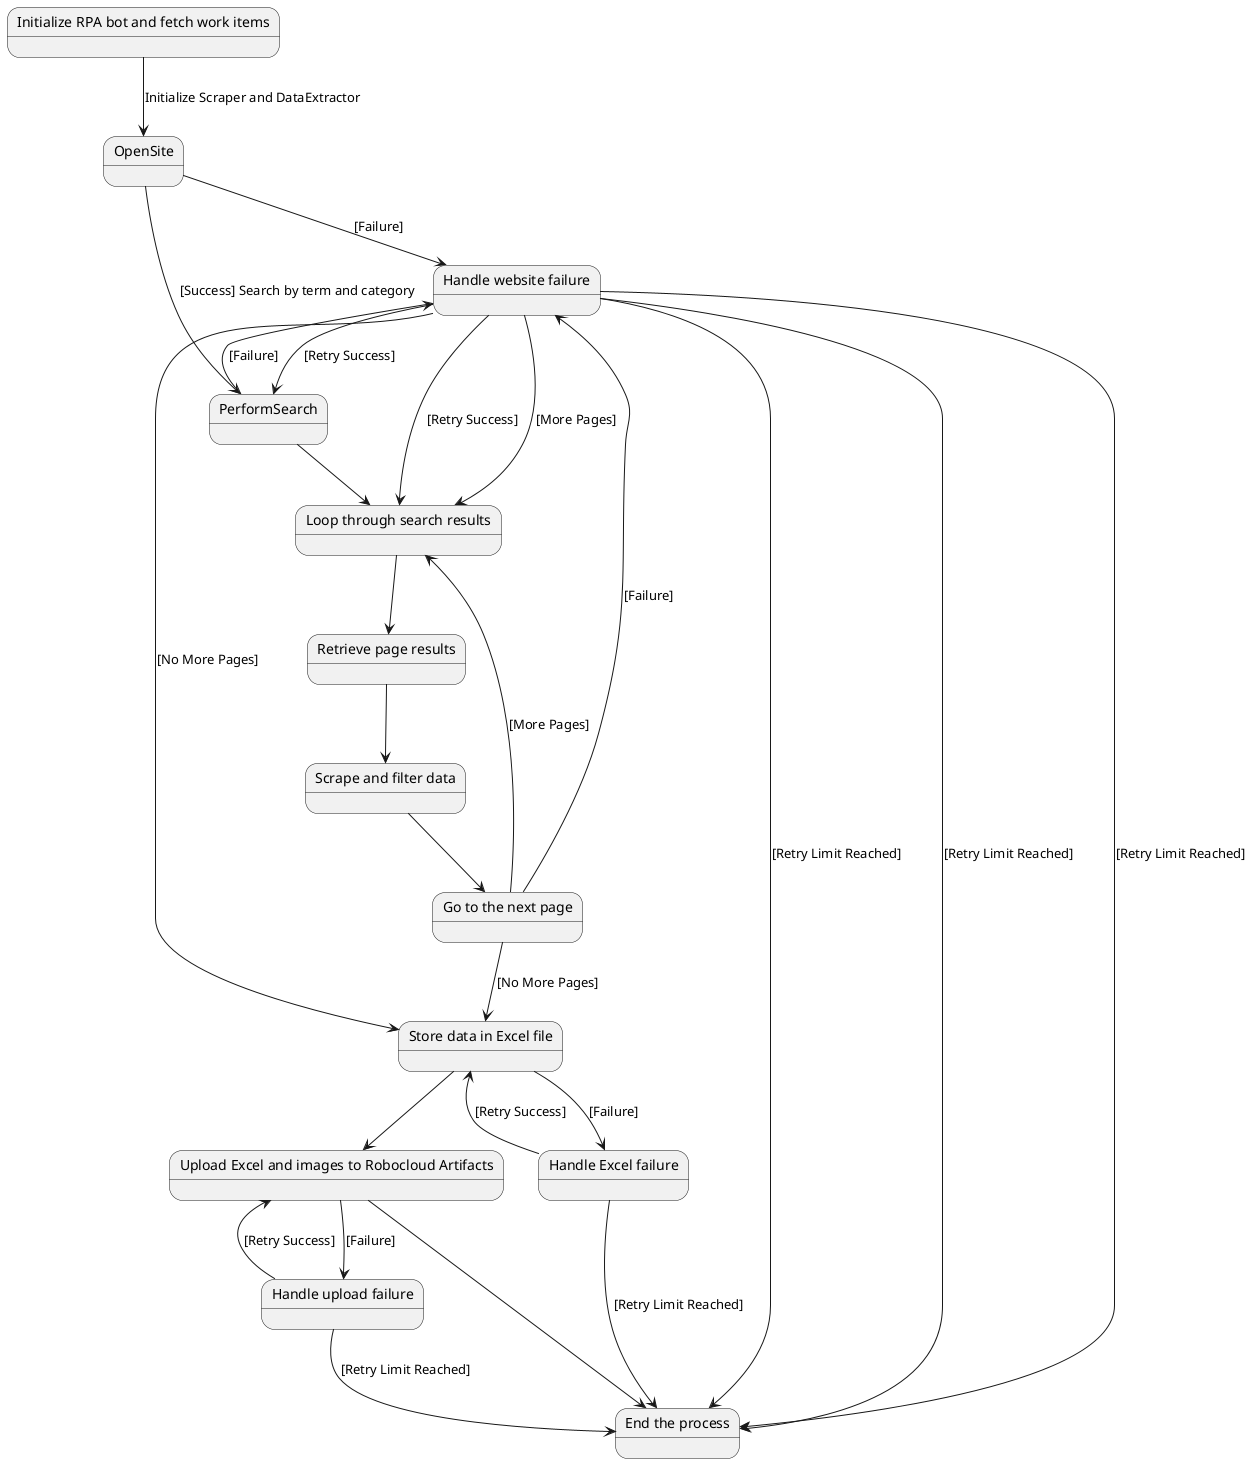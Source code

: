 @startuml NewsScraper
!define RECTANGLE class

state "Initialize RPA bot and fetch work items" as Initial

Initial --> OpenSite: Initialize Scraper and DataExtractor

state "Handle website failure" as HandleSiteFailure
state "End the process" as End

OpenSite -down-> PerformSearch: [Success] Search by term and category
OpenSite --> HandleSiteFailure: [Failure]
HandleSiteFailure --> PerformSearch: [Retry Success]
HandleSiteFailure --> End: [Retry Limit Reached]

state "Loop through search results" as LoopResults
state "Retrieve page results" as RetrievePage
state "Scrape and filter data" as ScrapeFilter
state "Go to the next page" as NextPage

PerformSearch --> HandleSiteFailure: [Failure]
HandleSiteFailure --> LoopResults: [Retry Success]
HandleSiteFailure --> End: [Retry Limit Reached]

PerformSearch --> LoopResults
LoopResults --> RetrievePage
RetrievePage --> ScrapeFilter
ScrapeFilter --> NextPage
NextPage --> LoopResults: [More Pages]
NextPage --> StoreExcel: [No More Pages]

NextPage --> HandleSiteFailure: [Failure]
HandleSiteFailure --> LoopResults: [More Pages]
HandleSiteFailure --> StoreExcel: [No More Pages]
HandleSiteFailure --> End: [Retry Limit Reached]

state "Store data in Excel file" as StoreExcel
state "Upload Excel and images to Robocloud Artifacts" as UploadFiles

StoreExcel --> UploadFiles
UploadFiles --> End

state "Handle Excel failure" as HandleExcelFailure
state "Handle upload failure" as HandleUploadFailure

StoreExcel --> HandleExcelFailure: [Failure]
HandleExcelFailure --> StoreExcel: [Retry Success]
HandleExcelFailure --> End: [Retry Limit Reached]

UploadFiles --> HandleUploadFailure: [Failure]
HandleUploadFailure --> UploadFiles: [Retry Success]
HandleUploadFailure --> End: [Retry Limit Reached]

@enduml

